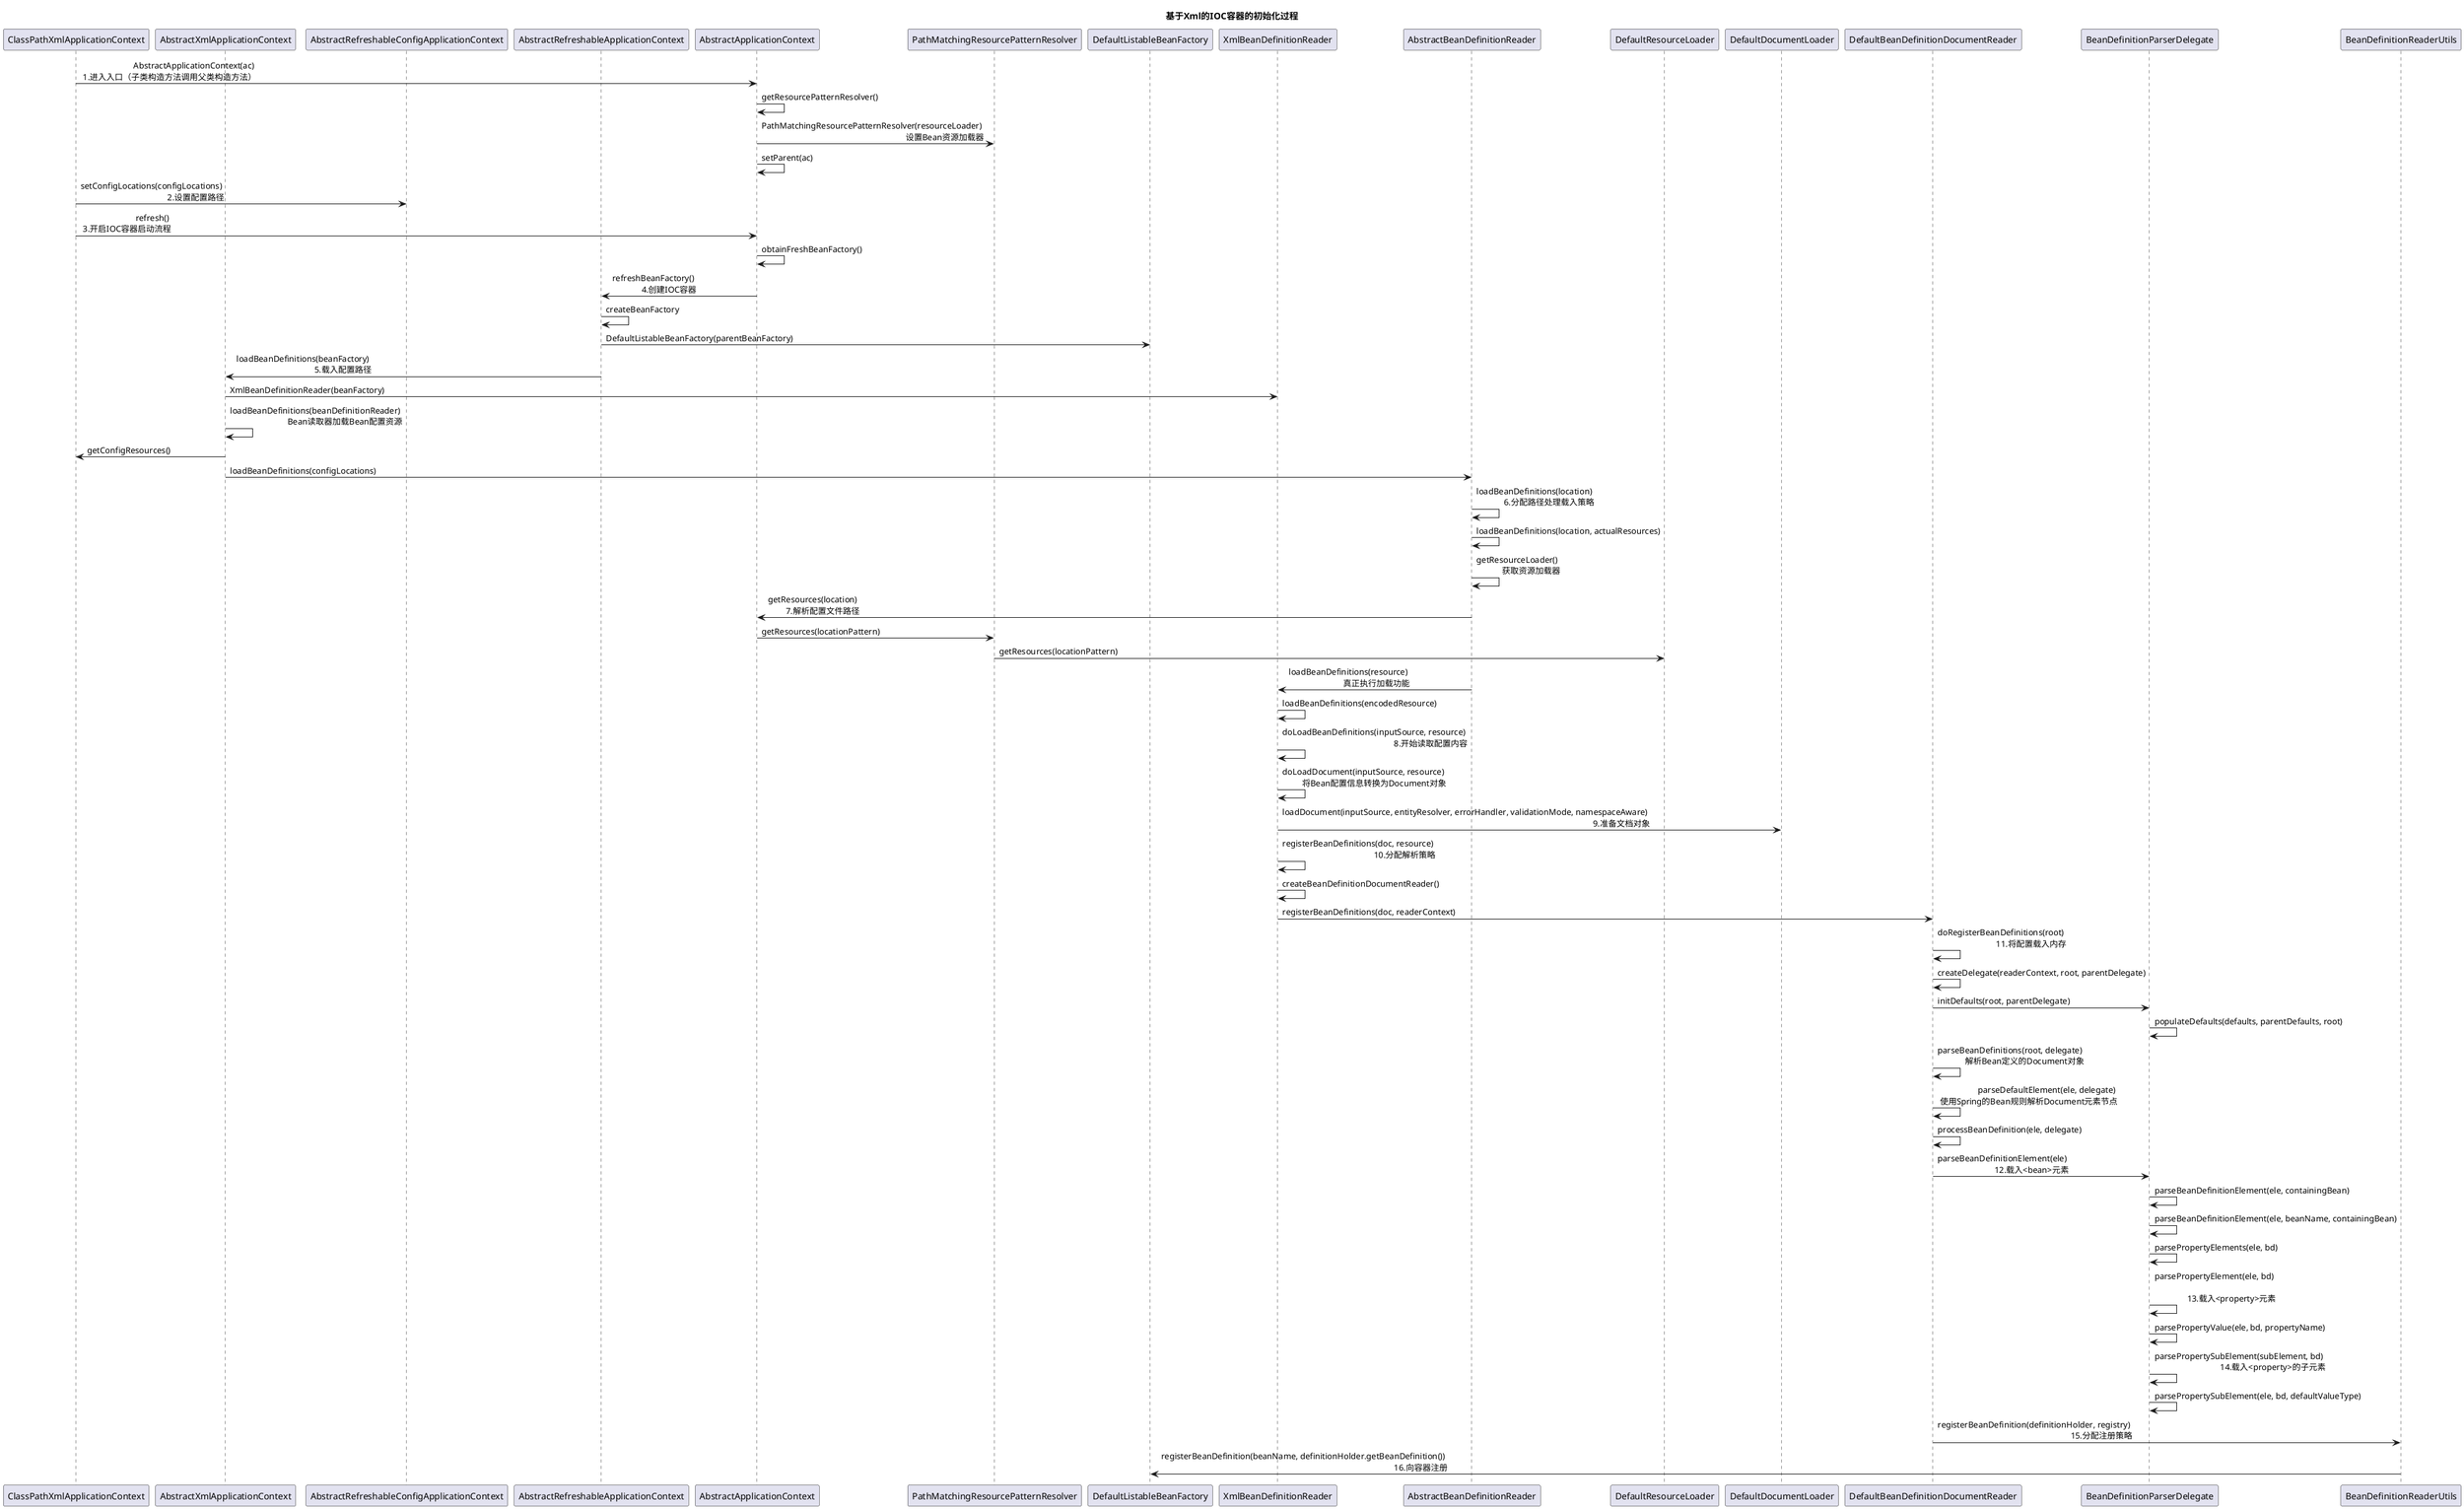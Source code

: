 @startuml
title 基于Xml的IOC容器的初始化过程

participant ClassPathXmlApplicationContext
participant AbstractXmlApplicationContext
participant AbstractRefreshableConfigApplicationContext
participant AbstractRefreshableApplicationContext
participant AbstractApplicationContext

ClassPathXmlApplicationContext -> AbstractApplicationContext: AbstractApplicationContext(ac) \r 1.进入入口（子类构造方法调用父类构造方法）
AbstractApplicationContext -> AbstractApplicationContext: getResourcePatternResolver()
AbstractApplicationContext -> PathMatchingResourcePatternResolver: PathMatchingResourcePatternResolver(resourceLoader) \r 设置Bean资源加载器
AbstractApplicationContext -> AbstractApplicationContext: setParent(ac)
ClassPathXmlApplicationContext -> AbstractRefreshableConfigApplicationContext: setConfigLocations(configLocations) \r 2.设置配置路径
ClassPathXmlApplicationContext -> AbstractApplicationContext: refresh() \r 3.开启IOC容器启动流程
AbstractApplicationContext -> AbstractApplicationContext: obtainFreshBeanFactory()
AbstractApplicationContext -> AbstractRefreshableApplicationContext: refreshBeanFactory() \r 4.创建IOC容器
AbstractRefreshableApplicationContext -> AbstractRefreshableApplicationContext: createBeanFactory
AbstractRefreshableApplicationContext -> DefaultListableBeanFactory: DefaultListableBeanFactory(parentBeanFactory)
AbstractRefreshableApplicationContext -> AbstractXmlApplicationContext: loadBeanDefinitions(beanFactory) \r 5.载入配置路径
AbstractXmlApplicationContext -> XmlBeanDefinitionReader: XmlBeanDefinitionReader(beanFactory)
AbstractXmlApplicationContext -> AbstractXmlApplicationContext: loadBeanDefinitions(beanDefinitionReader) \r Bean读取器加载Bean配置资源
AbstractXmlApplicationContext -> ClassPathXmlApplicationContext: getConfigResources()
AbstractXmlApplicationContext -> AbstractBeanDefinitionReader: loadBeanDefinitions(configLocations)
AbstractBeanDefinitionReader -> AbstractBeanDefinitionReader: loadBeanDefinitions(location) \r 6.分配路径处理载入策略
AbstractBeanDefinitionReader -> AbstractBeanDefinitionReader: loadBeanDefinitions(location, actualResources)
AbstractBeanDefinitionReader -> AbstractBeanDefinitionReader: getResourceLoader() \r 获取资源加载器
AbstractBeanDefinitionReader -> AbstractApplicationContext: getResources(location) \r 7.解析配置文件路径
AbstractApplicationContext -> PathMatchingResourcePatternResolver: getResources(locationPattern)
PathMatchingResourcePatternResolver -> DefaultResourceLoader: getResources(locationPattern)
AbstractBeanDefinitionReader -> XmlBeanDefinitionReader: loadBeanDefinitions(resource) \r 真正执行加载功能
XmlBeanDefinitionReader -> XmlBeanDefinitionReader: loadBeanDefinitions(encodedResource)
XmlBeanDefinitionReader -> XmlBeanDefinitionReader: doLoadBeanDefinitions(inputSource, resource) \r 8.开始读取配置内容
XmlBeanDefinitionReader -> XmlBeanDefinitionReader: doLoadDocument(inputSource, resource) \r 将Bean配置信息转换为Document对象
XmlBeanDefinitionReader -> DefaultDocumentLoader: loadDocument(inputSource, entityResolver, errorHandler, validationMode, namespaceAware) \r 9.准备文档对象
XmlBeanDefinitionReader -> XmlBeanDefinitionReader: registerBeanDefinitions(doc, resource) \r 10.分配解析策略
XmlBeanDefinitionReader -> XmlBeanDefinitionReader: createBeanDefinitionDocumentReader()
XmlBeanDefinitionReader -> DefaultBeanDefinitionDocumentReader: registerBeanDefinitions(doc, readerContext)
DefaultBeanDefinitionDocumentReader -> DefaultBeanDefinitionDocumentReader: doRegisterBeanDefinitions(root) \r 11.将配置载入内存
DefaultBeanDefinitionDocumentReader -> DefaultBeanDefinitionDocumentReader: createDelegate(readerContext, root, parentDelegate)
DefaultBeanDefinitionDocumentReader -> BeanDefinitionParserDelegate: initDefaults(root, parentDelegate)
BeanDefinitionParserDelegate -> BeanDefinitionParserDelegate: populateDefaults(defaults, parentDefaults, root)
DefaultBeanDefinitionDocumentReader -> DefaultBeanDefinitionDocumentReader: parseBeanDefinitions(root, delegate) \r 解析Bean定义的Document对象
DefaultBeanDefinitionDocumentReader -> DefaultBeanDefinitionDocumentReader: parseDefaultElement(ele, delegate) \r 使用Spring的Bean规则解析Document元素节点
DefaultBeanDefinitionDocumentReader -> DefaultBeanDefinitionDocumentReader: processBeanDefinition(ele, delegate)
DefaultBeanDefinitionDocumentReader -> BeanDefinitionParserDelegate: parseBeanDefinitionElement(ele) \r 12.载入<bean>元素
BeanDefinitionParserDelegate -> BeanDefinitionParserDelegate: parseBeanDefinitionElement(ele, containingBean)
BeanDefinitionParserDelegate -> BeanDefinitionParserDelegate: parseBeanDefinitionElement(ele, beanName, containingBean)
BeanDefinitionParserDelegate -> BeanDefinitionParserDelegate: parsePropertyElements(ele, bd)
BeanDefinitionParserDelegate -> BeanDefinitionParserDelegate: parsePropertyElement(ele, bd) \r \r 13.载入<property>元素
BeanDefinitionParserDelegate -> BeanDefinitionParserDelegate: parsePropertyValue(ele, bd, propertyName)
BeanDefinitionParserDelegate -> BeanDefinitionParserDelegate: parsePropertySubElement(subElement, bd) \r 14.载入<property>的子元素
BeanDefinitionParserDelegate -> BeanDefinitionParserDelegate: parsePropertySubElement(ele, bd, defaultValueType)
DefaultBeanDefinitionDocumentReader -> BeanDefinitionReaderUtils: registerBeanDefinition(definitionHolder, registry) \r 15.分配注册策略
BeanDefinitionReaderUtils -> DefaultListableBeanFactory: registerBeanDefinition(beanName, definitionHolder.getBeanDefinition()) \r 16.向容器注册

@enduml